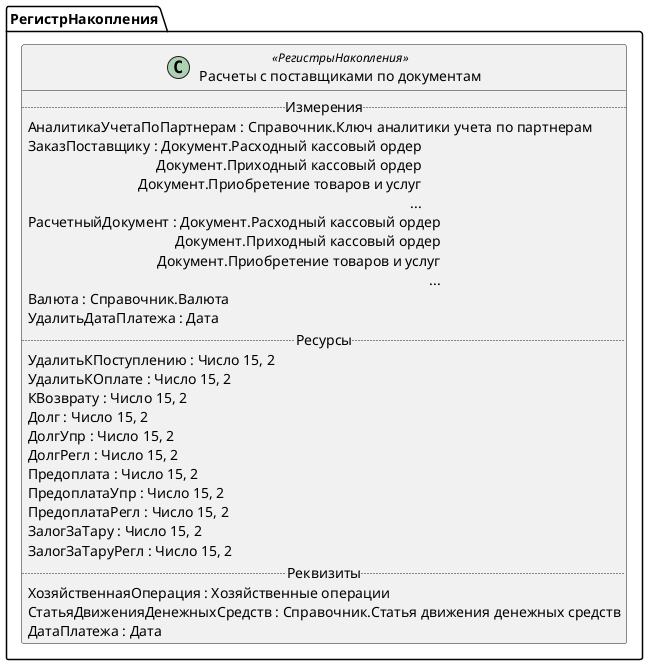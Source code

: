 ﻿@startuml РасчетыСПоставщикамиПоДокументам
'!include templates.wsd
'..\include templates.wsd
class РегистрНакопления.РасчетыСПоставщикамиПоДокументам as "Расчеты с поставщиками по документам" <<РегистрыНакопления>>
{
..Измерения..
АналитикаУчетаПоПартнерам : Справочник.Ключ аналитики учета по партнерам
ЗаказПоставщику : Документ.Расходный кассовый ордер\rДокумент.Приходный кассовый ордер\rДокумент.Приобретение товаров и услуг\r...
РасчетныйДокумент : Документ.Расходный кассовый ордер\rДокумент.Приходный кассовый ордер\rДокумент.Приобретение товаров и услуг\r...
Валюта : Справочник.Валюта
УдалитьДатаПлатежа : Дата
..Ресурсы..
УдалитьКПоступлению : Число 15, 2
УдалитьКОплате : Число 15, 2
КВозврату : Число 15, 2
Долг : Число 15, 2
ДолгУпр : Число 15, 2
ДолгРегл : Число 15, 2
Предоплата : Число 15, 2
ПредоплатаУпр : Число 15, 2
ПредоплатаРегл : Число 15, 2
ЗалогЗаТару : Число 15, 2
ЗалогЗаТаруРегл : Число 15, 2
..Реквизиты..
ХозяйственнаяОперация : Хозяйственные операции
СтатьяДвиженияДенежныхСредств : Справочник.Статья движения денежных средств
ДатаПлатежа : Дата
}
@enduml
